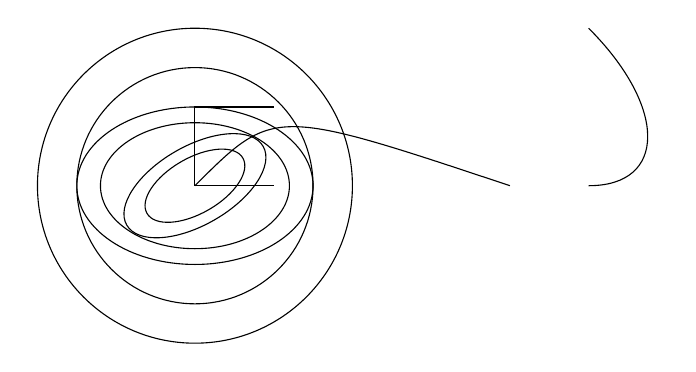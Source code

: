 ﻿
\begin{tikzpicture}

   \draw (1,0) -- (0,0) -- (0,1);
   \draw (0,0) |- (1,1);
\draw (0,0) .. controls (1,1) .. (4,0)
      (5,0) .. controls (6,0) and (6,1) .. (5,2);

 \draw (0,0) circle [radius=1.5];
\draw (0,0) circle (2cm); % old syntax
\draw (0,0) circle [x radius=1.5cm, y radius=10mm];
\draw (0,0) circle (1.2cm and 8mm); % old syntax
\draw (0,0) circle [x radius=1cm, y radius=5mm, rotate=30];
\draw[rotate=30] (0,0) ellipse (20pt and 10pt); 

\end{tikzpicture}


